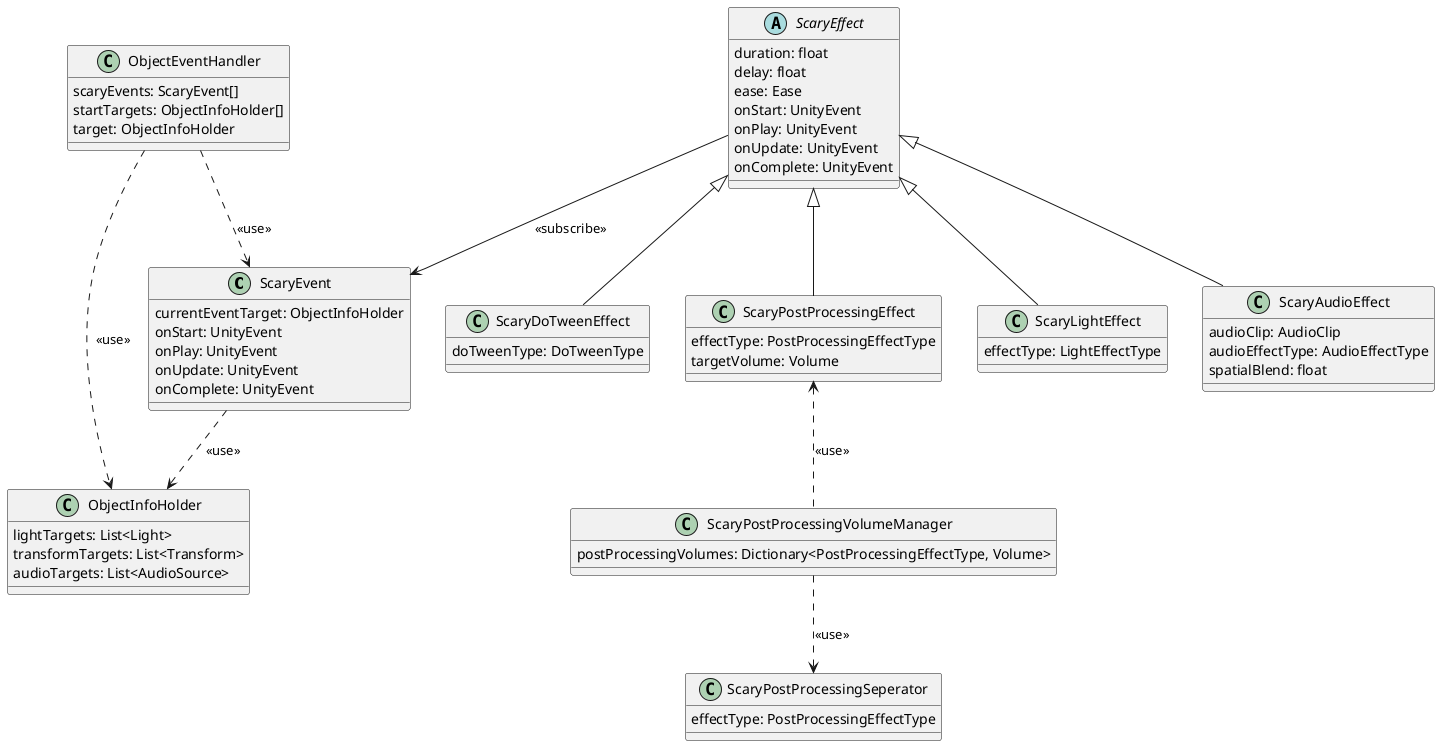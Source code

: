 @startuml
class ScaryEvent {
    currentEventTarget: ObjectInfoHolder
    onStart: UnityEvent
    onPlay: UnityEvent
    onUpdate: UnityEvent
    onComplete: UnityEvent
}

class ObjectInfoHolder {
    lightTargets: List<Light>
    transformTargets: List<Transform>
    audioTargets: List<AudioSource>
}

abstract class ScaryEffect {
    duration: float
    delay: float
    ease: Ease
    onStart: UnityEvent
    onPlay: UnityEvent
    onUpdate: UnityEvent
    onComplete: UnityEvent
}

class ScaryPostProcessingEffect {
    effectType: PostProcessingEffectType
    targetVolume: Volume
}

class ScaryLightEffect {
    effectType: LightEffectType
}

class ScaryAudioEffect {
    audioClip: AudioClip
    audioEffectType: AudioEffectType
    spatialBlend: float
}

class ScaryDoTweenEffect {
    doTweenType: DoTweenType
}

class ScaryPostProcessingVolumeManager {
    postProcessingVolumes: Dictionary<PostProcessingEffectType, Volume>
}

class ScaryPostProcessingSeperator {
    effectType: PostProcessingEffectType
}

class ObjectEventHandler {
    scaryEvents: ScaryEvent[]
    startTargets: ObjectInfoHolder[]
    target: ObjectInfoHolder
}

ScaryEffect <|-- ScaryPostProcessingEffect
ScaryEffect <|-- ScaryLightEffect
ScaryEffect <|-- ScaryAudioEffect
ScaryEffect <|-- ScaryDoTweenEffect

ScaryPostProcessingEffect <.. ScaryPostProcessingVolumeManager : <<use>>
ScaryPostProcessingVolumeManager ..> ScaryPostProcessingSeperator : <<use>>
ObjectEventHandler ..> ScaryEvent : <<use>>
ScaryEvent ..> ObjectInfoHolder : <<use>>
ObjectEventHandler ..> ObjectInfoHolder : <<use>>

ScaryEffect --> ScaryEvent : <<subscribe>>

@enduml
